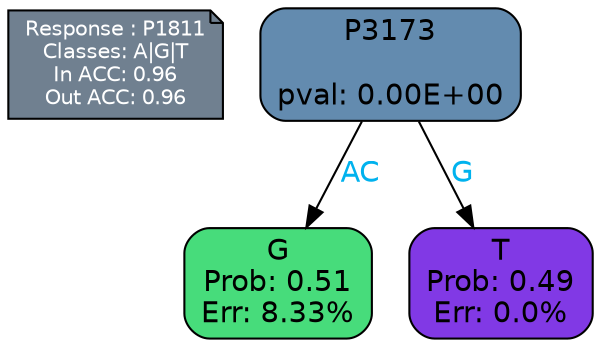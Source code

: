 digraph Tree {
node [shape=box, style="filled, rounded", color="black", fontname=helvetica] ;
graph [ranksep=equally, splines=polylines, bgcolor=transparent, dpi=600] ;
edge [fontname=helvetica] ;
LEGEND [label="Response : P1811
Classes: A|G|T
In ACC: 0.96
Out ACC: 0.96
",shape=note,align=left,style=filled,fillcolor="slategray",fontcolor="white",fontsize=10];1 [label="P3173

pval: 0.00E+00", fillcolor="#638baf"] ;
2 [label="G
Prob: 0.51
Err: 8.33%", fillcolor="#47dc7b"] ;
3 [label="T
Prob: 0.49
Err: 0.0%", fillcolor="#8139e5"] ;
1 -> 2 [label="AC",fontcolor=deepskyblue2] ;
1 -> 3 [label="G",fontcolor=deepskyblue2] ;
{rank = same; 2;3;}{rank = same; LEGEND;1;}}